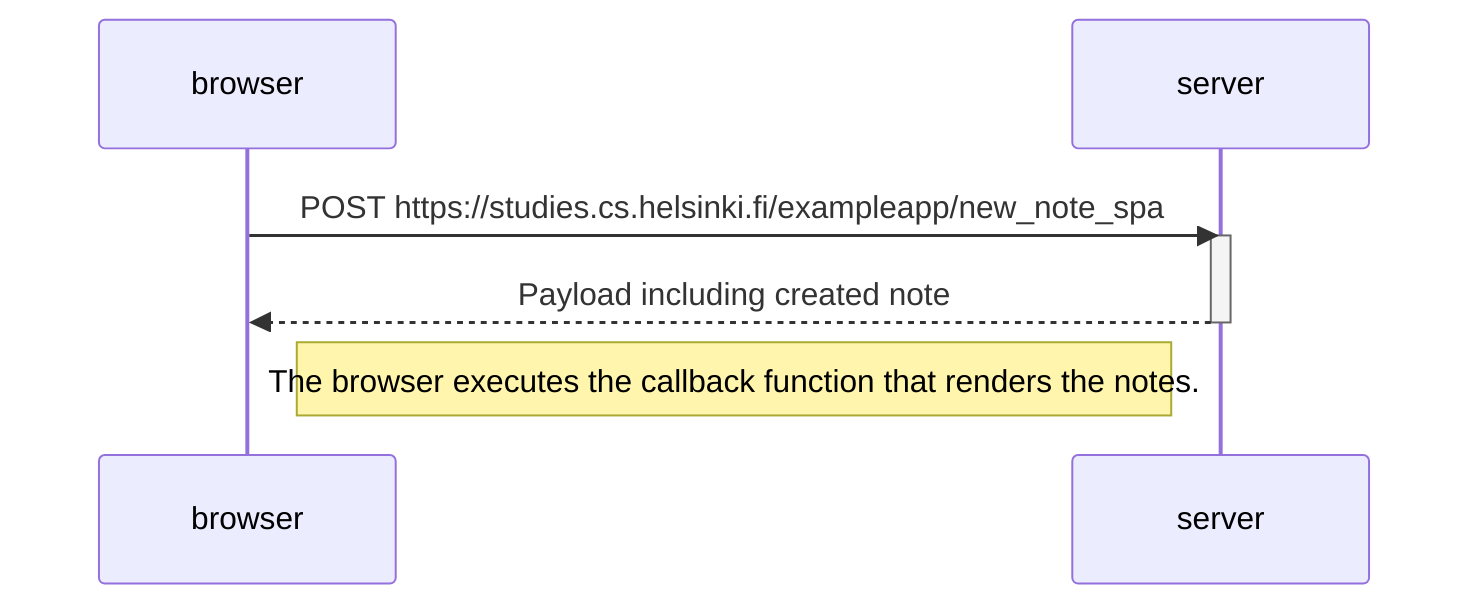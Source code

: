 sequenceDiagram
    participant browser
    participant server

   
    browser->>server: POST https://studies.cs.helsinki.fi/exampleapp/new_note_spa
    activate server

    server-->>browser: Payload including created note
    deactivate server
    Note right of browser: The browser executes the callback function that renders the notes.